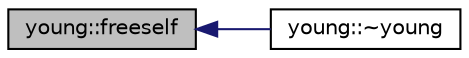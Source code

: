 digraph "young::freeself"
{
  edge [fontname="Helvetica",fontsize="10",labelfontname="Helvetica",labelfontsize="10"];
  node [fontname="Helvetica",fontsize="10",shape=record];
  rankdir="LR";
  Node140 [label="young::freeself",height=0.2,width=0.4,color="black", fillcolor="grey75", style="filled", fontcolor="black"];
  Node140 -> Node141 [dir="back",color="midnightblue",fontsize="10",style="solid",fontname="Helvetica"];
  Node141 [label="young::~young",height=0.2,width=0.4,color="black", fillcolor="white", style="filled",URL="$dd/d68/classyoung.html#ac8719499d429636a48c3728ddc1a26b0"];
}
